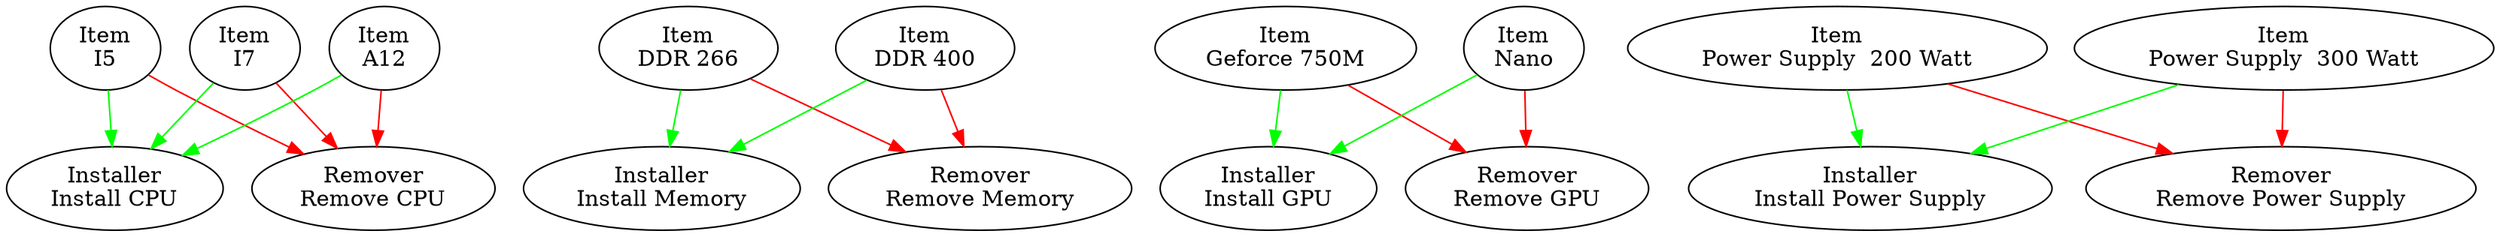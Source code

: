 digraph itemGraph {
"Item
I5"->"Installer
Install CPU" [color=green]
"Item
I5"->"Remover
Remove CPU"[color=red]
"Item
I7"->"Installer
Install CPU" [color=green]
"Item
I7"->"Remover
Remove CPU"[color=red]
"Item
A12"->"Installer
Install CPU" [color=green]
"Item
A12"->"Remover
Remove CPU"[color=red]
"Item
DDR 266"->"Installer
Install Memory" [color=green]
"Item
DDR 266"->"Remover
Remove Memory"[color=red]
"Item
DDR 400"->"Installer
Install Memory" [color=green]
"Item
DDR 400"->"Remover
Remove Memory"[color=red]
"Item
Geforce 750M"->"Installer
Install GPU" [color=green]
"Item
Geforce 750M"->"Remover
Remove GPU"[color=red]
"Item
Nano"->"Installer
Install GPU" [color=green]
"Item
Nano"->"Remover
Remove GPU"[color=red]
"Item
Power Supply ­ 200 Watt"->"Installer
Install Power Supply" [color=green]
"Item
Power Supply ­ 200 Watt"->"Remover
Remove Power Supply"[color=red]
"Item
Power Supply ­ 300 Watt"->"Installer
Install Power Supply" [color=green]
"Item
Power Supply ­ 300 Watt"->"Remover
Remove Power Supply"[color=red]
}